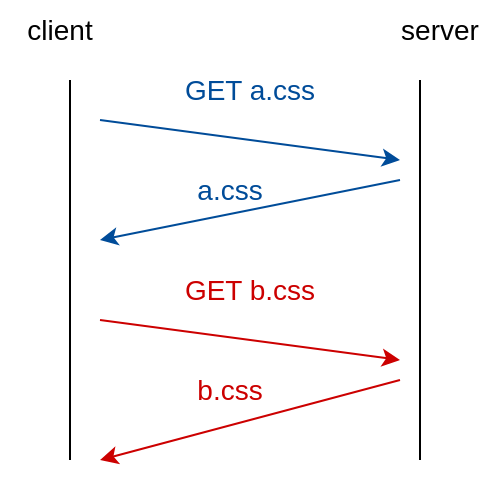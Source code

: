 <mxfile>
    <diagram id="giLT3rJ5-mDGJZNrIV08" name="第 1 页">
        <mxGraphModel dx="576" dy="617" grid="1" gridSize="10" guides="1" tooltips="1" connect="1" arrows="1" fold="1" page="1" pageScale="1" pageWidth="827" pageHeight="1169" math="0" shadow="0">
            <root>
                <mxCell id="0"/>
                <mxCell id="1" parent="0"/>
                <mxCell id="2" value="" style="endArrow=none;html=1;" edge="1" parent="1">
                    <mxGeometry width="50" height="50" relative="1" as="geometry">
                        <mxPoint x="185" y="350" as="sourcePoint"/>
                        <mxPoint x="185" y="160" as="targetPoint"/>
                    </mxGeometry>
                </mxCell>
                <mxCell id="3" value="" style="endArrow=none;html=1;" edge="1" parent="1">
                    <mxGeometry width="50" height="50" relative="1" as="geometry">
                        <mxPoint x="360" y="350" as="sourcePoint"/>
                        <mxPoint x="360" y="160" as="targetPoint"/>
                    </mxGeometry>
                </mxCell>
                <mxCell id="4" value="" style="endArrow=classic;html=1;strokeColor=#004C99;" edge="1" parent="1">
                    <mxGeometry width="50" height="50" relative="1" as="geometry">
                        <mxPoint x="200" y="180" as="sourcePoint"/>
                        <mxPoint x="350" y="200" as="targetPoint"/>
                    </mxGeometry>
                </mxCell>
                <mxCell id="5" value="" style="endArrow=none;html=1;startArrow=classic;startFill=1;endFill=0;fontColor=#66B2FF;strokeColor=#004C99;" edge="1" parent="1">
                    <mxGeometry width="50" height="50" relative="1" as="geometry">
                        <mxPoint x="200" y="240" as="sourcePoint"/>
                        <mxPoint x="350" y="210" as="targetPoint"/>
                    </mxGeometry>
                </mxCell>
                <mxCell id="6" value="&lt;font style=&quot;font-size: 14px&quot;&gt;GET a.css&lt;/font&gt;" style="text;html=1;strokeColor=none;fillColor=none;align=center;verticalAlign=middle;whiteSpace=wrap;rounded=0;fontColor=#004C99;" vertex="1" parent="1">
                    <mxGeometry x="240" y="150" width="70" height="30" as="geometry"/>
                </mxCell>
                <mxCell id="7" value="&lt;font style=&quot;font-size: 14px&quot;&gt;a.css&lt;/font&gt;" style="text;html=1;strokeColor=none;fillColor=none;align=center;verticalAlign=middle;whiteSpace=wrap;rounded=0;fontColor=#004C99;" vertex="1" parent="1">
                    <mxGeometry x="230" y="200" width="70" height="30" as="geometry"/>
                </mxCell>
                <mxCell id="12" value="client" style="text;html=1;strokeColor=none;fillColor=none;align=center;verticalAlign=middle;whiteSpace=wrap;rounded=0;fontSize=14;" vertex="1" parent="1">
                    <mxGeometry x="150" y="120" width="60" height="30" as="geometry"/>
                </mxCell>
                <mxCell id="13" value="server" style="text;html=1;strokeColor=none;fillColor=none;align=center;verticalAlign=middle;whiteSpace=wrap;rounded=0;fontSize=14;" vertex="1" parent="1">
                    <mxGeometry x="340" y="120" width="60" height="30" as="geometry"/>
                </mxCell>
                <mxCell id="14" value="" style="endArrow=classic;html=1;strokeColor=#CC0000;fontColor=#FF6666;" edge="1" parent="1">
                    <mxGeometry width="50" height="50" relative="1" as="geometry">
                        <mxPoint x="200" y="280" as="sourcePoint"/>
                        <mxPoint x="350" y="300" as="targetPoint"/>
                    </mxGeometry>
                </mxCell>
                <mxCell id="15" value="" style="endArrow=none;html=1;startArrow=classic;startFill=1;endFill=0;fontColor=#FF6666;strokeColor=#CC0000;" edge="1" parent="1">
                    <mxGeometry width="50" height="50" relative="1" as="geometry">
                        <mxPoint x="200" y="350" as="sourcePoint"/>
                        <mxPoint x="350" y="310" as="targetPoint"/>
                    </mxGeometry>
                </mxCell>
                <mxCell id="16" value="&lt;font style=&quot;font-size: 14px&quot;&gt;GET b.css&lt;/font&gt;" style="text;html=1;strokeColor=none;fillColor=none;align=center;verticalAlign=middle;whiteSpace=wrap;rounded=0;fontColor=#CC0000;" vertex="1" parent="1">
                    <mxGeometry x="240" y="250" width="70" height="30" as="geometry"/>
                </mxCell>
                <mxCell id="17" value="&lt;font style=&quot;font-size: 14px&quot;&gt;b.css&lt;/font&gt;" style="text;html=1;strokeColor=none;fillColor=none;align=center;verticalAlign=middle;whiteSpace=wrap;rounded=0;fontColor=#CC0000;" vertex="1" parent="1">
                    <mxGeometry x="230" y="300" width="70" height="30" as="geometry"/>
                </mxCell>
            </root>
        </mxGraphModel>
    </diagram>
</mxfile>